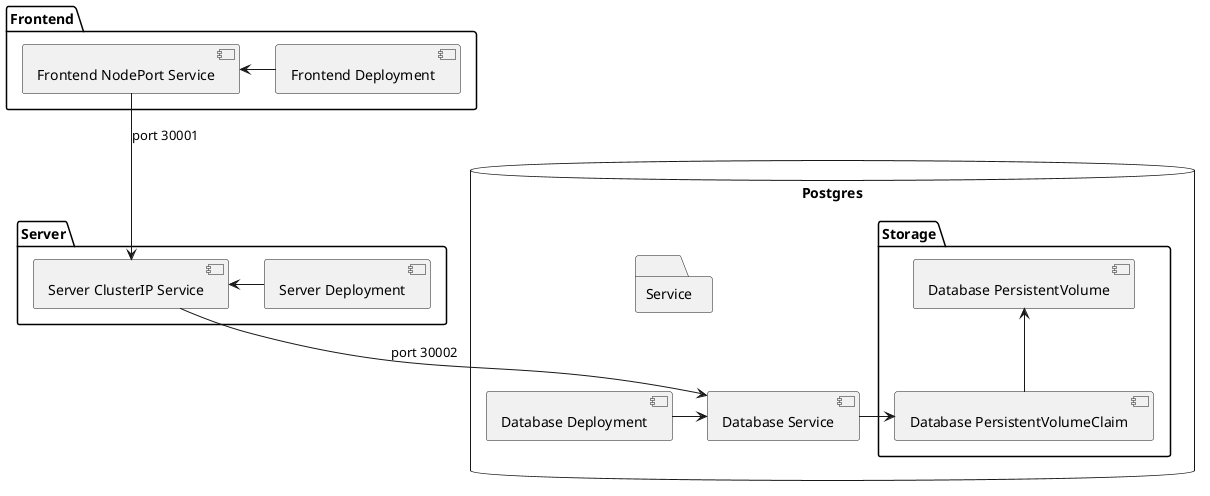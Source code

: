 @startuml component
folder "Frontend" {
    [Frontend NodePort Service] <- [Frontend Deployment]
}

folder "Server" {
    [Server ClusterIP Service] <- [Server Deployment]
}

[Frontend NodePort Service] --> [Server ClusterIP Service] : port 30001


database "Postgres" {
    [Database Deployment] -> [Database Service]
    folder "Service" {
        [Database Service]
    }
    folder "Storage" {
        [Database PersistentVolumeClaim]
        [Database PersistentVolume] <-- [Database PersistentVolumeClaim]
    }
    [Database Service] -> [Database PersistentVolumeClaim]
}

[Server ClusterIP Service] --> [Database Service] : port 30002
@enduml
